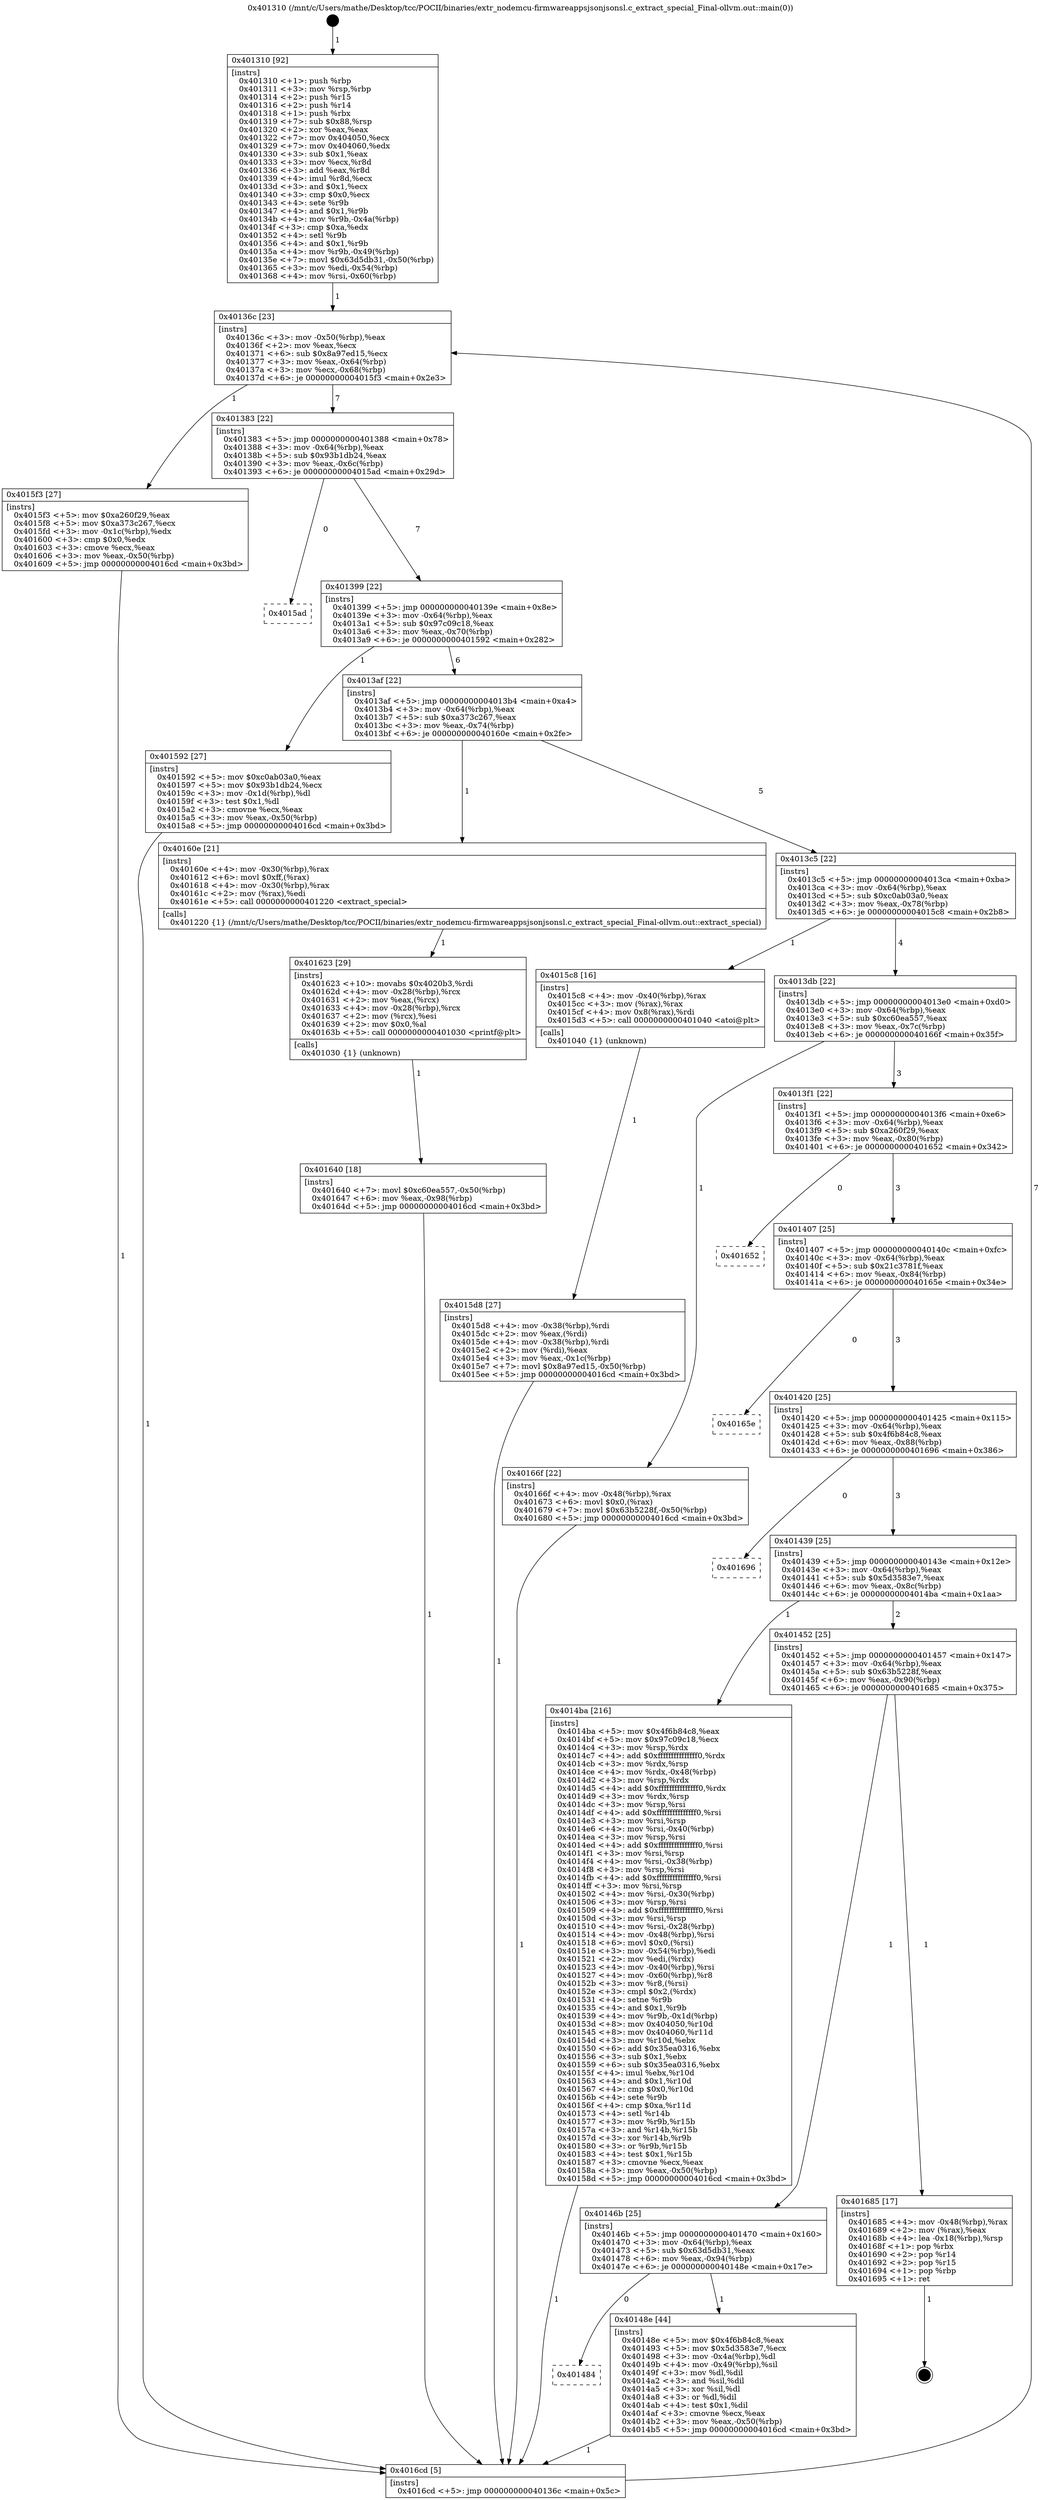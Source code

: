 digraph "0x401310" {
  label = "0x401310 (/mnt/c/Users/mathe/Desktop/tcc/POCII/binaries/extr_nodemcu-firmwareappsjsonjsonsl.c_extract_special_Final-ollvm.out::main(0))"
  labelloc = "t"
  node[shape=record]

  Entry [label="",width=0.3,height=0.3,shape=circle,fillcolor=black,style=filled]
  "0x40136c" [label="{
     0x40136c [23]\l
     | [instrs]\l
     &nbsp;&nbsp;0x40136c \<+3\>: mov -0x50(%rbp),%eax\l
     &nbsp;&nbsp;0x40136f \<+2\>: mov %eax,%ecx\l
     &nbsp;&nbsp;0x401371 \<+6\>: sub $0x8a97ed15,%ecx\l
     &nbsp;&nbsp;0x401377 \<+3\>: mov %eax,-0x64(%rbp)\l
     &nbsp;&nbsp;0x40137a \<+3\>: mov %ecx,-0x68(%rbp)\l
     &nbsp;&nbsp;0x40137d \<+6\>: je 00000000004015f3 \<main+0x2e3\>\l
  }"]
  "0x4015f3" [label="{
     0x4015f3 [27]\l
     | [instrs]\l
     &nbsp;&nbsp;0x4015f3 \<+5\>: mov $0xa260f29,%eax\l
     &nbsp;&nbsp;0x4015f8 \<+5\>: mov $0xa373c267,%ecx\l
     &nbsp;&nbsp;0x4015fd \<+3\>: mov -0x1c(%rbp),%edx\l
     &nbsp;&nbsp;0x401600 \<+3\>: cmp $0x0,%edx\l
     &nbsp;&nbsp;0x401603 \<+3\>: cmove %ecx,%eax\l
     &nbsp;&nbsp;0x401606 \<+3\>: mov %eax,-0x50(%rbp)\l
     &nbsp;&nbsp;0x401609 \<+5\>: jmp 00000000004016cd \<main+0x3bd\>\l
  }"]
  "0x401383" [label="{
     0x401383 [22]\l
     | [instrs]\l
     &nbsp;&nbsp;0x401383 \<+5\>: jmp 0000000000401388 \<main+0x78\>\l
     &nbsp;&nbsp;0x401388 \<+3\>: mov -0x64(%rbp),%eax\l
     &nbsp;&nbsp;0x40138b \<+5\>: sub $0x93b1db24,%eax\l
     &nbsp;&nbsp;0x401390 \<+3\>: mov %eax,-0x6c(%rbp)\l
     &nbsp;&nbsp;0x401393 \<+6\>: je 00000000004015ad \<main+0x29d\>\l
  }"]
  Exit [label="",width=0.3,height=0.3,shape=circle,fillcolor=black,style=filled,peripheries=2]
  "0x4015ad" [label="{
     0x4015ad\l
  }", style=dashed]
  "0x401399" [label="{
     0x401399 [22]\l
     | [instrs]\l
     &nbsp;&nbsp;0x401399 \<+5\>: jmp 000000000040139e \<main+0x8e\>\l
     &nbsp;&nbsp;0x40139e \<+3\>: mov -0x64(%rbp),%eax\l
     &nbsp;&nbsp;0x4013a1 \<+5\>: sub $0x97c09c18,%eax\l
     &nbsp;&nbsp;0x4013a6 \<+3\>: mov %eax,-0x70(%rbp)\l
     &nbsp;&nbsp;0x4013a9 \<+6\>: je 0000000000401592 \<main+0x282\>\l
  }"]
  "0x401640" [label="{
     0x401640 [18]\l
     | [instrs]\l
     &nbsp;&nbsp;0x401640 \<+7\>: movl $0xc60ea557,-0x50(%rbp)\l
     &nbsp;&nbsp;0x401647 \<+6\>: mov %eax,-0x98(%rbp)\l
     &nbsp;&nbsp;0x40164d \<+5\>: jmp 00000000004016cd \<main+0x3bd\>\l
  }"]
  "0x401592" [label="{
     0x401592 [27]\l
     | [instrs]\l
     &nbsp;&nbsp;0x401592 \<+5\>: mov $0xc0ab03a0,%eax\l
     &nbsp;&nbsp;0x401597 \<+5\>: mov $0x93b1db24,%ecx\l
     &nbsp;&nbsp;0x40159c \<+3\>: mov -0x1d(%rbp),%dl\l
     &nbsp;&nbsp;0x40159f \<+3\>: test $0x1,%dl\l
     &nbsp;&nbsp;0x4015a2 \<+3\>: cmovne %ecx,%eax\l
     &nbsp;&nbsp;0x4015a5 \<+3\>: mov %eax,-0x50(%rbp)\l
     &nbsp;&nbsp;0x4015a8 \<+5\>: jmp 00000000004016cd \<main+0x3bd\>\l
  }"]
  "0x4013af" [label="{
     0x4013af [22]\l
     | [instrs]\l
     &nbsp;&nbsp;0x4013af \<+5\>: jmp 00000000004013b4 \<main+0xa4\>\l
     &nbsp;&nbsp;0x4013b4 \<+3\>: mov -0x64(%rbp),%eax\l
     &nbsp;&nbsp;0x4013b7 \<+5\>: sub $0xa373c267,%eax\l
     &nbsp;&nbsp;0x4013bc \<+3\>: mov %eax,-0x74(%rbp)\l
     &nbsp;&nbsp;0x4013bf \<+6\>: je 000000000040160e \<main+0x2fe\>\l
  }"]
  "0x401623" [label="{
     0x401623 [29]\l
     | [instrs]\l
     &nbsp;&nbsp;0x401623 \<+10\>: movabs $0x4020b3,%rdi\l
     &nbsp;&nbsp;0x40162d \<+4\>: mov -0x28(%rbp),%rcx\l
     &nbsp;&nbsp;0x401631 \<+2\>: mov %eax,(%rcx)\l
     &nbsp;&nbsp;0x401633 \<+4\>: mov -0x28(%rbp),%rcx\l
     &nbsp;&nbsp;0x401637 \<+2\>: mov (%rcx),%esi\l
     &nbsp;&nbsp;0x401639 \<+2\>: mov $0x0,%al\l
     &nbsp;&nbsp;0x40163b \<+5\>: call 0000000000401030 \<printf@plt\>\l
     | [calls]\l
     &nbsp;&nbsp;0x401030 \{1\} (unknown)\l
  }"]
  "0x40160e" [label="{
     0x40160e [21]\l
     | [instrs]\l
     &nbsp;&nbsp;0x40160e \<+4\>: mov -0x30(%rbp),%rax\l
     &nbsp;&nbsp;0x401612 \<+6\>: movl $0xff,(%rax)\l
     &nbsp;&nbsp;0x401618 \<+4\>: mov -0x30(%rbp),%rax\l
     &nbsp;&nbsp;0x40161c \<+2\>: mov (%rax),%edi\l
     &nbsp;&nbsp;0x40161e \<+5\>: call 0000000000401220 \<extract_special\>\l
     | [calls]\l
     &nbsp;&nbsp;0x401220 \{1\} (/mnt/c/Users/mathe/Desktop/tcc/POCII/binaries/extr_nodemcu-firmwareappsjsonjsonsl.c_extract_special_Final-ollvm.out::extract_special)\l
  }"]
  "0x4013c5" [label="{
     0x4013c5 [22]\l
     | [instrs]\l
     &nbsp;&nbsp;0x4013c5 \<+5\>: jmp 00000000004013ca \<main+0xba\>\l
     &nbsp;&nbsp;0x4013ca \<+3\>: mov -0x64(%rbp),%eax\l
     &nbsp;&nbsp;0x4013cd \<+5\>: sub $0xc0ab03a0,%eax\l
     &nbsp;&nbsp;0x4013d2 \<+3\>: mov %eax,-0x78(%rbp)\l
     &nbsp;&nbsp;0x4013d5 \<+6\>: je 00000000004015c8 \<main+0x2b8\>\l
  }"]
  "0x4015d8" [label="{
     0x4015d8 [27]\l
     | [instrs]\l
     &nbsp;&nbsp;0x4015d8 \<+4\>: mov -0x38(%rbp),%rdi\l
     &nbsp;&nbsp;0x4015dc \<+2\>: mov %eax,(%rdi)\l
     &nbsp;&nbsp;0x4015de \<+4\>: mov -0x38(%rbp),%rdi\l
     &nbsp;&nbsp;0x4015e2 \<+2\>: mov (%rdi),%eax\l
     &nbsp;&nbsp;0x4015e4 \<+3\>: mov %eax,-0x1c(%rbp)\l
     &nbsp;&nbsp;0x4015e7 \<+7\>: movl $0x8a97ed15,-0x50(%rbp)\l
     &nbsp;&nbsp;0x4015ee \<+5\>: jmp 00000000004016cd \<main+0x3bd\>\l
  }"]
  "0x4015c8" [label="{
     0x4015c8 [16]\l
     | [instrs]\l
     &nbsp;&nbsp;0x4015c8 \<+4\>: mov -0x40(%rbp),%rax\l
     &nbsp;&nbsp;0x4015cc \<+3\>: mov (%rax),%rax\l
     &nbsp;&nbsp;0x4015cf \<+4\>: mov 0x8(%rax),%rdi\l
     &nbsp;&nbsp;0x4015d3 \<+5\>: call 0000000000401040 \<atoi@plt\>\l
     | [calls]\l
     &nbsp;&nbsp;0x401040 \{1\} (unknown)\l
  }"]
  "0x4013db" [label="{
     0x4013db [22]\l
     | [instrs]\l
     &nbsp;&nbsp;0x4013db \<+5\>: jmp 00000000004013e0 \<main+0xd0\>\l
     &nbsp;&nbsp;0x4013e0 \<+3\>: mov -0x64(%rbp),%eax\l
     &nbsp;&nbsp;0x4013e3 \<+5\>: sub $0xc60ea557,%eax\l
     &nbsp;&nbsp;0x4013e8 \<+3\>: mov %eax,-0x7c(%rbp)\l
     &nbsp;&nbsp;0x4013eb \<+6\>: je 000000000040166f \<main+0x35f\>\l
  }"]
  "0x401310" [label="{
     0x401310 [92]\l
     | [instrs]\l
     &nbsp;&nbsp;0x401310 \<+1\>: push %rbp\l
     &nbsp;&nbsp;0x401311 \<+3\>: mov %rsp,%rbp\l
     &nbsp;&nbsp;0x401314 \<+2\>: push %r15\l
     &nbsp;&nbsp;0x401316 \<+2\>: push %r14\l
     &nbsp;&nbsp;0x401318 \<+1\>: push %rbx\l
     &nbsp;&nbsp;0x401319 \<+7\>: sub $0x88,%rsp\l
     &nbsp;&nbsp;0x401320 \<+2\>: xor %eax,%eax\l
     &nbsp;&nbsp;0x401322 \<+7\>: mov 0x404050,%ecx\l
     &nbsp;&nbsp;0x401329 \<+7\>: mov 0x404060,%edx\l
     &nbsp;&nbsp;0x401330 \<+3\>: sub $0x1,%eax\l
     &nbsp;&nbsp;0x401333 \<+3\>: mov %ecx,%r8d\l
     &nbsp;&nbsp;0x401336 \<+3\>: add %eax,%r8d\l
     &nbsp;&nbsp;0x401339 \<+4\>: imul %r8d,%ecx\l
     &nbsp;&nbsp;0x40133d \<+3\>: and $0x1,%ecx\l
     &nbsp;&nbsp;0x401340 \<+3\>: cmp $0x0,%ecx\l
     &nbsp;&nbsp;0x401343 \<+4\>: sete %r9b\l
     &nbsp;&nbsp;0x401347 \<+4\>: and $0x1,%r9b\l
     &nbsp;&nbsp;0x40134b \<+4\>: mov %r9b,-0x4a(%rbp)\l
     &nbsp;&nbsp;0x40134f \<+3\>: cmp $0xa,%edx\l
     &nbsp;&nbsp;0x401352 \<+4\>: setl %r9b\l
     &nbsp;&nbsp;0x401356 \<+4\>: and $0x1,%r9b\l
     &nbsp;&nbsp;0x40135a \<+4\>: mov %r9b,-0x49(%rbp)\l
     &nbsp;&nbsp;0x40135e \<+7\>: movl $0x63d5db31,-0x50(%rbp)\l
     &nbsp;&nbsp;0x401365 \<+3\>: mov %edi,-0x54(%rbp)\l
     &nbsp;&nbsp;0x401368 \<+4\>: mov %rsi,-0x60(%rbp)\l
  }"]
  "0x40166f" [label="{
     0x40166f [22]\l
     | [instrs]\l
     &nbsp;&nbsp;0x40166f \<+4\>: mov -0x48(%rbp),%rax\l
     &nbsp;&nbsp;0x401673 \<+6\>: movl $0x0,(%rax)\l
     &nbsp;&nbsp;0x401679 \<+7\>: movl $0x63b5228f,-0x50(%rbp)\l
     &nbsp;&nbsp;0x401680 \<+5\>: jmp 00000000004016cd \<main+0x3bd\>\l
  }"]
  "0x4013f1" [label="{
     0x4013f1 [22]\l
     | [instrs]\l
     &nbsp;&nbsp;0x4013f1 \<+5\>: jmp 00000000004013f6 \<main+0xe6\>\l
     &nbsp;&nbsp;0x4013f6 \<+3\>: mov -0x64(%rbp),%eax\l
     &nbsp;&nbsp;0x4013f9 \<+5\>: sub $0xa260f29,%eax\l
     &nbsp;&nbsp;0x4013fe \<+3\>: mov %eax,-0x80(%rbp)\l
     &nbsp;&nbsp;0x401401 \<+6\>: je 0000000000401652 \<main+0x342\>\l
  }"]
  "0x4016cd" [label="{
     0x4016cd [5]\l
     | [instrs]\l
     &nbsp;&nbsp;0x4016cd \<+5\>: jmp 000000000040136c \<main+0x5c\>\l
  }"]
  "0x401652" [label="{
     0x401652\l
  }", style=dashed]
  "0x401407" [label="{
     0x401407 [25]\l
     | [instrs]\l
     &nbsp;&nbsp;0x401407 \<+5\>: jmp 000000000040140c \<main+0xfc\>\l
     &nbsp;&nbsp;0x40140c \<+3\>: mov -0x64(%rbp),%eax\l
     &nbsp;&nbsp;0x40140f \<+5\>: sub $0x21c3781f,%eax\l
     &nbsp;&nbsp;0x401414 \<+6\>: mov %eax,-0x84(%rbp)\l
     &nbsp;&nbsp;0x40141a \<+6\>: je 000000000040165e \<main+0x34e\>\l
  }"]
  "0x401484" [label="{
     0x401484\l
  }", style=dashed]
  "0x40165e" [label="{
     0x40165e\l
  }", style=dashed]
  "0x401420" [label="{
     0x401420 [25]\l
     | [instrs]\l
     &nbsp;&nbsp;0x401420 \<+5\>: jmp 0000000000401425 \<main+0x115\>\l
     &nbsp;&nbsp;0x401425 \<+3\>: mov -0x64(%rbp),%eax\l
     &nbsp;&nbsp;0x401428 \<+5\>: sub $0x4f6b84c8,%eax\l
     &nbsp;&nbsp;0x40142d \<+6\>: mov %eax,-0x88(%rbp)\l
     &nbsp;&nbsp;0x401433 \<+6\>: je 0000000000401696 \<main+0x386\>\l
  }"]
  "0x40148e" [label="{
     0x40148e [44]\l
     | [instrs]\l
     &nbsp;&nbsp;0x40148e \<+5\>: mov $0x4f6b84c8,%eax\l
     &nbsp;&nbsp;0x401493 \<+5\>: mov $0x5d3583e7,%ecx\l
     &nbsp;&nbsp;0x401498 \<+3\>: mov -0x4a(%rbp),%dl\l
     &nbsp;&nbsp;0x40149b \<+4\>: mov -0x49(%rbp),%sil\l
     &nbsp;&nbsp;0x40149f \<+3\>: mov %dl,%dil\l
     &nbsp;&nbsp;0x4014a2 \<+3\>: and %sil,%dil\l
     &nbsp;&nbsp;0x4014a5 \<+3\>: xor %sil,%dl\l
     &nbsp;&nbsp;0x4014a8 \<+3\>: or %dl,%dil\l
     &nbsp;&nbsp;0x4014ab \<+4\>: test $0x1,%dil\l
     &nbsp;&nbsp;0x4014af \<+3\>: cmovne %ecx,%eax\l
     &nbsp;&nbsp;0x4014b2 \<+3\>: mov %eax,-0x50(%rbp)\l
     &nbsp;&nbsp;0x4014b5 \<+5\>: jmp 00000000004016cd \<main+0x3bd\>\l
  }"]
  "0x401696" [label="{
     0x401696\l
  }", style=dashed]
  "0x401439" [label="{
     0x401439 [25]\l
     | [instrs]\l
     &nbsp;&nbsp;0x401439 \<+5\>: jmp 000000000040143e \<main+0x12e\>\l
     &nbsp;&nbsp;0x40143e \<+3\>: mov -0x64(%rbp),%eax\l
     &nbsp;&nbsp;0x401441 \<+5\>: sub $0x5d3583e7,%eax\l
     &nbsp;&nbsp;0x401446 \<+6\>: mov %eax,-0x8c(%rbp)\l
     &nbsp;&nbsp;0x40144c \<+6\>: je 00000000004014ba \<main+0x1aa\>\l
  }"]
  "0x40146b" [label="{
     0x40146b [25]\l
     | [instrs]\l
     &nbsp;&nbsp;0x40146b \<+5\>: jmp 0000000000401470 \<main+0x160\>\l
     &nbsp;&nbsp;0x401470 \<+3\>: mov -0x64(%rbp),%eax\l
     &nbsp;&nbsp;0x401473 \<+5\>: sub $0x63d5db31,%eax\l
     &nbsp;&nbsp;0x401478 \<+6\>: mov %eax,-0x94(%rbp)\l
     &nbsp;&nbsp;0x40147e \<+6\>: je 000000000040148e \<main+0x17e\>\l
  }"]
  "0x4014ba" [label="{
     0x4014ba [216]\l
     | [instrs]\l
     &nbsp;&nbsp;0x4014ba \<+5\>: mov $0x4f6b84c8,%eax\l
     &nbsp;&nbsp;0x4014bf \<+5\>: mov $0x97c09c18,%ecx\l
     &nbsp;&nbsp;0x4014c4 \<+3\>: mov %rsp,%rdx\l
     &nbsp;&nbsp;0x4014c7 \<+4\>: add $0xfffffffffffffff0,%rdx\l
     &nbsp;&nbsp;0x4014cb \<+3\>: mov %rdx,%rsp\l
     &nbsp;&nbsp;0x4014ce \<+4\>: mov %rdx,-0x48(%rbp)\l
     &nbsp;&nbsp;0x4014d2 \<+3\>: mov %rsp,%rdx\l
     &nbsp;&nbsp;0x4014d5 \<+4\>: add $0xfffffffffffffff0,%rdx\l
     &nbsp;&nbsp;0x4014d9 \<+3\>: mov %rdx,%rsp\l
     &nbsp;&nbsp;0x4014dc \<+3\>: mov %rsp,%rsi\l
     &nbsp;&nbsp;0x4014df \<+4\>: add $0xfffffffffffffff0,%rsi\l
     &nbsp;&nbsp;0x4014e3 \<+3\>: mov %rsi,%rsp\l
     &nbsp;&nbsp;0x4014e6 \<+4\>: mov %rsi,-0x40(%rbp)\l
     &nbsp;&nbsp;0x4014ea \<+3\>: mov %rsp,%rsi\l
     &nbsp;&nbsp;0x4014ed \<+4\>: add $0xfffffffffffffff0,%rsi\l
     &nbsp;&nbsp;0x4014f1 \<+3\>: mov %rsi,%rsp\l
     &nbsp;&nbsp;0x4014f4 \<+4\>: mov %rsi,-0x38(%rbp)\l
     &nbsp;&nbsp;0x4014f8 \<+3\>: mov %rsp,%rsi\l
     &nbsp;&nbsp;0x4014fb \<+4\>: add $0xfffffffffffffff0,%rsi\l
     &nbsp;&nbsp;0x4014ff \<+3\>: mov %rsi,%rsp\l
     &nbsp;&nbsp;0x401502 \<+4\>: mov %rsi,-0x30(%rbp)\l
     &nbsp;&nbsp;0x401506 \<+3\>: mov %rsp,%rsi\l
     &nbsp;&nbsp;0x401509 \<+4\>: add $0xfffffffffffffff0,%rsi\l
     &nbsp;&nbsp;0x40150d \<+3\>: mov %rsi,%rsp\l
     &nbsp;&nbsp;0x401510 \<+4\>: mov %rsi,-0x28(%rbp)\l
     &nbsp;&nbsp;0x401514 \<+4\>: mov -0x48(%rbp),%rsi\l
     &nbsp;&nbsp;0x401518 \<+6\>: movl $0x0,(%rsi)\l
     &nbsp;&nbsp;0x40151e \<+3\>: mov -0x54(%rbp),%edi\l
     &nbsp;&nbsp;0x401521 \<+2\>: mov %edi,(%rdx)\l
     &nbsp;&nbsp;0x401523 \<+4\>: mov -0x40(%rbp),%rsi\l
     &nbsp;&nbsp;0x401527 \<+4\>: mov -0x60(%rbp),%r8\l
     &nbsp;&nbsp;0x40152b \<+3\>: mov %r8,(%rsi)\l
     &nbsp;&nbsp;0x40152e \<+3\>: cmpl $0x2,(%rdx)\l
     &nbsp;&nbsp;0x401531 \<+4\>: setne %r9b\l
     &nbsp;&nbsp;0x401535 \<+4\>: and $0x1,%r9b\l
     &nbsp;&nbsp;0x401539 \<+4\>: mov %r9b,-0x1d(%rbp)\l
     &nbsp;&nbsp;0x40153d \<+8\>: mov 0x404050,%r10d\l
     &nbsp;&nbsp;0x401545 \<+8\>: mov 0x404060,%r11d\l
     &nbsp;&nbsp;0x40154d \<+3\>: mov %r10d,%ebx\l
     &nbsp;&nbsp;0x401550 \<+6\>: add $0x35ea0316,%ebx\l
     &nbsp;&nbsp;0x401556 \<+3\>: sub $0x1,%ebx\l
     &nbsp;&nbsp;0x401559 \<+6\>: sub $0x35ea0316,%ebx\l
     &nbsp;&nbsp;0x40155f \<+4\>: imul %ebx,%r10d\l
     &nbsp;&nbsp;0x401563 \<+4\>: and $0x1,%r10d\l
     &nbsp;&nbsp;0x401567 \<+4\>: cmp $0x0,%r10d\l
     &nbsp;&nbsp;0x40156b \<+4\>: sete %r9b\l
     &nbsp;&nbsp;0x40156f \<+4\>: cmp $0xa,%r11d\l
     &nbsp;&nbsp;0x401573 \<+4\>: setl %r14b\l
     &nbsp;&nbsp;0x401577 \<+3\>: mov %r9b,%r15b\l
     &nbsp;&nbsp;0x40157a \<+3\>: and %r14b,%r15b\l
     &nbsp;&nbsp;0x40157d \<+3\>: xor %r14b,%r9b\l
     &nbsp;&nbsp;0x401580 \<+3\>: or %r9b,%r15b\l
     &nbsp;&nbsp;0x401583 \<+4\>: test $0x1,%r15b\l
     &nbsp;&nbsp;0x401587 \<+3\>: cmovne %ecx,%eax\l
     &nbsp;&nbsp;0x40158a \<+3\>: mov %eax,-0x50(%rbp)\l
     &nbsp;&nbsp;0x40158d \<+5\>: jmp 00000000004016cd \<main+0x3bd\>\l
  }"]
  "0x401452" [label="{
     0x401452 [25]\l
     | [instrs]\l
     &nbsp;&nbsp;0x401452 \<+5\>: jmp 0000000000401457 \<main+0x147\>\l
     &nbsp;&nbsp;0x401457 \<+3\>: mov -0x64(%rbp),%eax\l
     &nbsp;&nbsp;0x40145a \<+5\>: sub $0x63b5228f,%eax\l
     &nbsp;&nbsp;0x40145f \<+6\>: mov %eax,-0x90(%rbp)\l
     &nbsp;&nbsp;0x401465 \<+6\>: je 0000000000401685 \<main+0x375\>\l
  }"]
  "0x401685" [label="{
     0x401685 [17]\l
     | [instrs]\l
     &nbsp;&nbsp;0x401685 \<+4\>: mov -0x48(%rbp),%rax\l
     &nbsp;&nbsp;0x401689 \<+2\>: mov (%rax),%eax\l
     &nbsp;&nbsp;0x40168b \<+4\>: lea -0x18(%rbp),%rsp\l
     &nbsp;&nbsp;0x40168f \<+1\>: pop %rbx\l
     &nbsp;&nbsp;0x401690 \<+2\>: pop %r14\l
     &nbsp;&nbsp;0x401692 \<+2\>: pop %r15\l
     &nbsp;&nbsp;0x401694 \<+1\>: pop %rbp\l
     &nbsp;&nbsp;0x401695 \<+1\>: ret\l
  }"]
  Entry -> "0x401310" [label=" 1"]
  "0x40136c" -> "0x4015f3" [label=" 1"]
  "0x40136c" -> "0x401383" [label=" 7"]
  "0x401685" -> Exit [label=" 1"]
  "0x401383" -> "0x4015ad" [label=" 0"]
  "0x401383" -> "0x401399" [label=" 7"]
  "0x40166f" -> "0x4016cd" [label=" 1"]
  "0x401399" -> "0x401592" [label=" 1"]
  "0x401399" -> "0x4013af" [label=" 6"]
  "0x401640" -> "0x4016cd" [label=" 1"]
  "0x4013af" -> "0x40160e" [label=" 1"]
  "0x4013af" -> "0x4013c5" [label=" 5"]
  "0x401623" -> "0x401640" [label=" 1"]
  "0x4013c5" -> "0x4015c8" [label=" 1"]
  "0x4013c5" -> "0x4013db" [label=" 4"]
  "0x40160e" -> "0x401623" [label=" 1"]
  "0x4013db" -> "0x40166f" [label=" 1"]
  "0x4013db" -> "0x4013f1" [label=" 3"]
  "0x4015f3" -> "0x4016cd" [label=" 1"]
  "0x4013f1" -> "0x401652" [label=" 0"]
  "0x4013f1" -> "0x401407" [label=" 3"]
  "0x4015d8" -> "0x4016cd" [label=" 1"]
  "0x401407" -> "0x40165e" [label=" 0"]
  "0x401407" -> "0x401420" [label=" 3"]
  "0x4015c8" -> "0x4015d8" [label=" 1"]
  "0x401420" -> "0x401696" [label=" 0"]
  "0x401420" -> "0x401439" [label=" 3"]
  "0x401592" -> "0x4016cd" [label=" 1"]
  "0x401439" -> "0x4014ba" [label=" 1"]
  "0x401439" -> "0x401452" [label=" 2"]
  "0x4016cd" -> "0x40136c" [label=" 7"]
  "0x401452" -> "0x401685" [label=" 1"]
  "0x401452" -> "0x40146b" [label=" 1"]
  "0x4014ba" -> "0x4016cd" [label=" 1"]
  "0x40146b" -> "0x40148e" [label=" 1"]
  "0x40146b" -> "0x401484" [label=" 0"]
  "0x40148e" -> "0x4016cd" [label=" 1"]
  "0x401310" -> "0x40136c" [label=" 1"]
}
